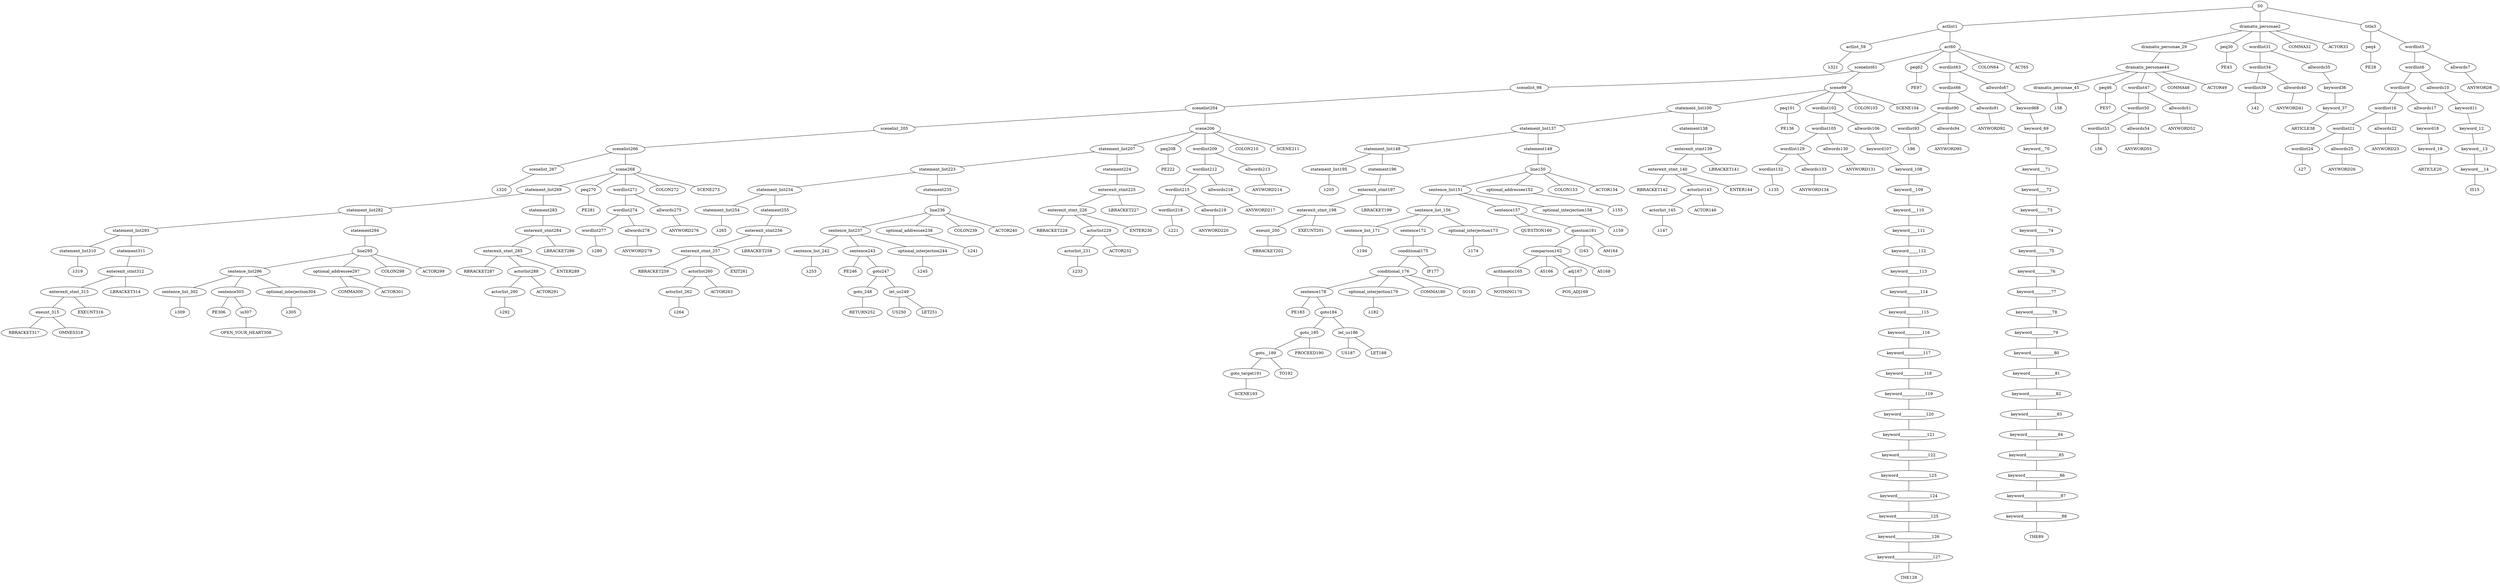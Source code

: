 strict graph {
	S0 -- actlist1
	S0 -- dramatis_personae2
	S0 -- title3

	title3 -- peq4
	title3 -- wordlist5

	wordlist5 -- wordlist6
	wordlist5 -- allwords7

	allwords7 -- ANYWORD8


	wordlist6 -- wordlist9
	wordlist6 -- allwords10

	allwords10 -- keyword11

	keyword11 -- keyword_12

	keyword_12 -- keyword__13

	keyword__13 -- keyword___14

	keyword___14 -- IS15


	wordlist9 -- wordlist16
	wordlist9 -- allwords17

	allwords17 -- keyword18

	keyword18 -- keyword_19

	keyword_19 -- ARTICLE20


	wordlist16 -- wordlist21
	wordlist16 -- allwords22

	allwords22 -- ANYWORD23


	wordlist21 -- wordlist24
	wordlist21 -- allwords25

	allwords25 -- ANYWORD26


	wordlist24 -- λ27

	peq4 -- PE28


	dramatis_personae2 -- dramatis_personae_29
	dramatis_personae2 -- peq30
	dramatis_personae2 -- wordlist31
	dramatis_personae2 -- COMMA32
	dramatis_personae2 -- ACTOR33



	wordlist31 -- wordlist34
	wordlist31 -- allwords35

	allwords35 -- keyword36

	keyword36 -- keyword_37

	keyword_37 -- ARTICLE38


	wordlist34 -- wordlist39
	wordlist34 -- allwords40

	allwords40 -- ANYWORD41


	wordlist39 -- λ42

	peq30 -- PE43


	dramatis_personae_29 -- dramatis_personae44

	dramatis_personae44 -- dramatis_personae_45
	dramatis_personae44 -- peq46
	dramatis_personae44 -- wordlist47
	dramatis_personae44 -- COMMA48
	dramatis_personae44 -- ACTOR49



	wordlist47 -- wordlist50
	wordlist47 -- allwords51

	allwords51 -- ANYWORD52


	wordlist50 -- wordlist53
	wordlist50 -- allwords54

	allwords54 -- ANYWORD55


	wordlist53 -- λ56

	peq46 -- PE57


	dramatis_personae_45 -- λ58

	actlist1 -- actlist_59
	actlist1 -- act60

	act60 -- scenelist61
	act60 -- peq62
	act60 -- wordlist63
	act60 -- COLON64
	act60 -- ACT65



	wordlist63 -- wordlist66
	wordlist63 -- allwords67

	allwords67 -- keyword68

	keyword68 -- keyword_69

	keyword_69 -- keyword__70

	keyword__70 -- keyword___71

	keyword___71 -- keyword____72

	keyword____72 -- keyword_____73

	keyword_____73 -- keyword______74

	keyword______74 -- keyword_______75

	keyword_______75 -- keyword________76

	keyword________76 -- keyword_________77

	keyword_________77 -- keyword__________78

	keyword__________78 -- keyword___________79

	keyword___________79 -- keyword____________80

	keyword____________80 -- keyword_____________81

	keyword_____________81 -- keyword______________82

	keyword______________82 -- keyword_______________83

	keyword_______________83 -- keyword________________84

	keyword________________84 -- keyword_________________85

	keyword_________________85 -- keyword__________________86

	keyword__________________86 -- keyword___________________87

	keyword___________________87 -- keyword____________________88

	keyword____________________88 -- THE89


	wordlist66 -- wordlist90
	wordlist66 -- allwords91

	allwords91 -- ANYWORD92


	wordlist90 -- wordlist93
	wordlist90 -- allwords94

	allwords94 -- ANYWORD95


	wordlist93 -- λ96

	peq62 -- PE97


	scenelist61 -- scenelist_98
	scenelist61 -- scene99

	scene99 -- statement_list100
	scene99 -- peq101
	scene99 -- wordlist102
	scene99 -- COLON103
	scene99 -- SCENE104



	wordlist102 -- wordlist105
	wordlist102 -- allwords106

	allwords106 -- keyword107

	keyword107 -- keyword_108

	keyword_108 -- keyword__109

	keyword__109 -- keyword___110

	keyword___110 -- keyword____111

	keyword____111 -- keyword_____112

	keyword_____112 -- keyword______113

	keyword______113 -- keyword_______114

	keyword_______114 -- keyword________115

	keyword________115 -- keyword_________116

	keyword_________116 -- keyword__________117

	keyword__________117 -- keyword___________118

	keyword___________118 -- keyword____________119

	keyword____________119 -- keyword_____________120

	keyword_____________120 -- keyword______________121

	keyword______________121 -- keyword_______________122

	keyword_______________122 -- keyword________________123

	keyword________________123 -- keyword_________________124

	keyword_________________124 -- keyword__________________125

	keyword__________________125 -- keyword___________________126

	keyword___________________126 -- keyword____________________127

	keyword____________________127 -- THE128


	wordlist105 -- wordlist129
	wordlist105 -- allwords130

	allwords130 -- ANYWORD131


	wordlist129 -- wordlist132
	wordlist129 -- allwords133

	allwords133 -- ANYWORD134


	wordlist132 -- λ135

	peq101 -- PE136


	statement_list100 -- statement_list137
	statement_list100 -- statement138

	statement138 -- enterexit_stmt139

	enterexit_stmt139 -- enterexit_stmt_140
	enterexit_stmt139 -- LBRACKET141


	enterexit_stmt_140 -- RBRACKET142
	enterexit_stmt_140 -- actorlist143
	enterexit_stmt_140 -- ENTER144


	actorlist143 -- actorlist_145
	actorlist143 -- ACTOR146


	actorlist_145 -- λ147


	statement_list137 -- statement_list148
	statement_list137 -- statement149

	statement149 -- line150

	line150 -- sentence_list151
	line150 -- optional_addressee152
	line150 -- COLON153
	line150 -- ACTOR154



	optional_addressee152 -- λ155

	sentence_list151 -- sentence_list_156
	sentence_list151 -- sentence157
	sentence_list151 -- optional_interjection158

	optional_interjection158 -- λ159

	sentence157 -- QUESTION160
	sentence157 -- question161

	question161 -- comparison162
	question161 -- I163
	question161 -- AM164



	comparison162 -- arithmetic165
	comparison162 -- AS166
	comparison162 -- adj167
	comparison162 -- AS168


	adj167 -- POS_ADJ169



	arithmetic165 -- NOTHING170



	sentence_list_156 -- sentence_list_171
	sentence_list_156 -- sentence172
	sentence_list_156 -- optional_interjection173

	optional_interjection173 -- λ174

	sentence172 -- conditional175

	conditional175 -- conditional_176
	conditional175 -- IF177


	conditional_176 -- sentence178
	conditional_176 -- optional_interjection179
	conditional_176 -- COMMA180
	conditional_176 -- SO181



	optional_interjection179 -- λ182

	sentence178 -- PE183
	sentence178 -- goto184

	goto184 -- goto_185
	goto184 -- let_us186

	let_us186 -- US187
	let_us186 -- LET188



	goto_185 -- goto__189
	goto_185 -- PROCEED190


	goto__189 -- goto_target191
	goto__189 -- TO192


	goto_target191 -- SCENE193



	sentence_list_171 -- λ194

	statement_list148 -- statement_list195
	statement_list148 -- statement196

	statement196 -- enterexit_stmt197

	enterexit_stmt197 -- enterexit_stmt_198
	enterexit_stmt197 -- LBRACKET199


	enterexit_stmt_198 -- exeunt_200
	enterexit_stmt_198 -- EXEUNT201


	exeunt_200 -- RBRACKET202


	statement_list195 -- λ203

	scenelist_98 -- scenelist204

	scenelist204 -- scenelist_205
	scenelist204 -- scene206

	scene206 -- statement_list207
	scene206 -- peq208
	scene206 -- wordlist209
	scene206 -- COLON210
	scene206 -- SCENE211



	wordlist209 -- wordlist212
	wordlist209 -- allwords213

	allwords213 -- ANYWORD214


	wordlist212 -- wordlist215
	wordlist212 -- allwords216

	allwords216 -- ANYWORD217


	wordlist215 -- wordlist218
	wordlist215 -- allwords219

	allwords219 -- ANYWORD220


	wordlist218 -- λ221

	peq208 -- PE222


	statement_list207 -- statement_list223
	statement_list207 -- statement224

	statement224 -- enterexit_stmt225

	enterexit_stmt225 -- enterexit_stmt_226
	enterexit_stmt225 -- LBRACKET227


	enterexit_stmt_226 -- RBRACKET228
	enterexit_stmt_226 -- actorlist229
	enterexit_stmt_226 -- ENTER230


	actorlist229 -- actorlist_231
	actorlist229 -- ACTOR232


	actorlist_231 -- λ233


	statement_list223 -- statement_list234
	statement_list223 -- statement235

	statement235 -- line236

	line236 -- sentence_list237
	line236 -- optional_addressee238
	line236 -- COLON239
	line236 -- ACTOR240



	optional_addressee238 -- λ241

	sentence_list237 -- sentence_list_242
	sentence_list237 -- sentence243
	sentence_list237 -- optional_interjection244

	optional_interjection244 -- λ245

	sentence243 -- PE246
	sentence243 -- goto247

	goto247 -- goto_248
	goto247 -- let_us249

	let_us249 -- US250
	let_us249 -- LET251



	goto_248 -- RETURN252



	sentence_list_242 -- λ253

	statement_list234 -- statement_list254
	statement_list234 -- statement255

	statement255 -- enterexit_stmt256

	enterexit_stmt256 -- enterexit_stmt_257
	enterexit_stmt256 -- LBRACKET258


	enterexit_stmt_257 -- RBRACKET259
	enterexit_stmt_257 -- actorlist260
	enterexit_stmt_257 -- EXIT261


	actorlist260 -- actorlist_262
	actorlist260 -- ACTOR263


	actorlist_262 -- λ264


	statement_list254 -- λ265

	scenelist_205 -- scenelist266

	scenelist266 -- scenelist_267
	scenelist266 -- scene268

	scene268 -- statement_list269
	scene268 -- peq270
	scene268 -- wordlist271
	scene268 -- COLON272
	scene268 -- SCENE273



	wordlist271 -- wordlist274
	wordlist271 -- allwords275

	allwords275 -- ANYWORD276


	wordlist274 -- wordlist277
	wordlist274 -- allwords278

	allwords278 -- ANYWORD279


	wordlist277 -- λ280

	peq270 -- PE281


	statement_list269 -- statement_list282
	statement_list269 -- statement283

	statement283 -- enterexit_stmt284

	enterexit_stmt284 -- enterexit_stmt_285
	enterexit_stmt284 -- LBRACKET286


	enterexit_stmt_285 -- RBRACKET287
	enterexit_stmt_285 -- actorlist288
	enterexit_stmt_285 -- ENTER289


	actorlist288 -- actorlist_290
	actorlist288 -- ACTOR291


	actorlist_290 -- λ292


	statement_list282 -- statement_list293
	statement_list282 -- statement294

	statement294 -- line295

	line295 -- sentence_list296
	line295 -- optional_addressee297
	line295 -- COLON298
	line295 -- ACTOR299



	optional_addressee297 -- COMMA300
	optional_addressee297 -- ACTOR301



	sentence_list296 -- sentence_list_302
	sentence_list296 -- sentence303
	sentence_list296 -- optional_interjection304

	optional_interjection304 -- λ305

	sentence303 -- PE306
	sentence303 -- io307

	io307 -- OPEN_YOUR_HEART308



	sentence_list_302 -- λ309

	statement_list293 -- statement_list310
	statement_list293 -- statement311

	statement311 -- enterexit_stmt312

	enterexit_stmt312 -- enterexit_stmt_313
	enterexit_stmt312 -- LBRACKET314


	enterexit_stmt_313 -- exeunt_315
	enterexit_stmt_313 -- EXEUNT316


	exeunt_315 -- RBRACKET317
	exeunt_315 -- OMNES318



	statement_list310 -- λ319

	scenelist_267 -- λ320

	actlist_59 -- λ321


}